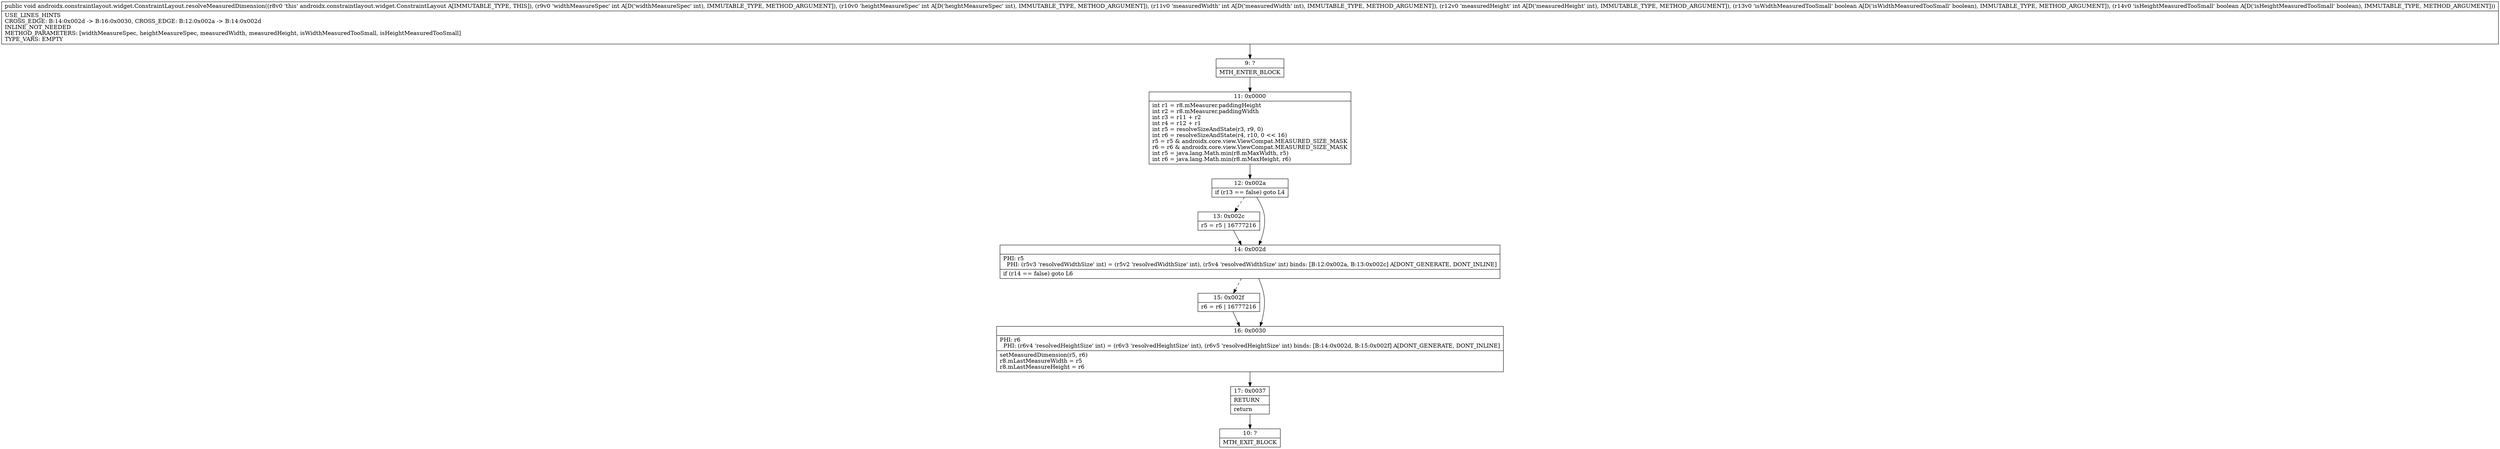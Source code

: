 digraph "CFG forandroidx.constraintlayout.widget.ConstraintLayout.resolveMeasuredDimension(IIIIZZ)V" {
Node_9 [shape=record,label="{9\:\ ?|MTH_ENTER_BLOCK\l}"];
Node_11 [shape=record,label="{11\:\ 0x0000|int r1 = r8.mMeasurer.paddingHeight\lint r2 = r8.mMeasurer.paddingWidth\lint r3 = r11 + r2\lint r4 = r12 + r1\lint r5 = resolveSizeAndState(r3, r9, 0)\lint r6 = resolveSizeAndState(r4, r10, 0 \<\< 16)\lr5 = r5 & androidx.core.view.ViewCompat.MEASURED_SIZE_MASK\lr6 = r6 & androidx.core.view.ViewCompat.MEASURED_SIZE_MASK\lint r5 = java.lang.Math.min(r8.mMaxWidth, r5)\lint r6 = java.lang.Math.min(r8.mMaxHeight, r6)\l}"];
Node_12 [shape=record,label="{12\:\ 0x002a|if (r13 == false) goto L4\l}"];
Node_13 [shape=record,label="{13\:\ 0x002c|r5 = r5 \| 16777216\l}"];
Node_14 [shape=record,label="{14\:\ 0x002d|PHI: r5 \l  PHI: (r5v3 'resolvedWidthSize' int) = (r5v2 'resolvedWidthSize' int), (r5v4 'resolvedWidthSize' int) binds: [B:12:0x002a, B:13:0x002c] A[DONT_GENERATE, DONT_INLINE]\l|if (r14 == false) goto L6\l}"];
Node_15 [shape=record,label="{15\:\ 0x002f|r6 = r6 \| 16777216\l}"];
Node_16 [shape=record,label="{16\:\ 0x0030|PHI: r6 \l  PHI: (r6v4 'resolvedHeightSize' int) = (r6v3 'resolvedHeightSize' int), (r6v5 'resolvedHeightSize' int) binds: [B:14:0x002d, B:15:0x002f] A[DONT_GENERATE, DONT_INLINE]\l|setMeasuredDimension(r5, r6)\lr8.mLastMeasureWidth = r5\lr8.mLastMeasureHeight = r6\l}"];
Node_17 [shape=record,label="{17\:\ 0x0037|RETURN\l|return\l}"];
Node_10 [shape=record,label="{10\:\ ?|MTH_EXIT_BLOCK\l}"];
MethodNode[shape=record,label="{public void androidx.constraintlayout.widget.ConstraintLayout.resolveMeasuredDimension((r8v0 'this' androidx.constraintlayout.widget.ConstraintLayout A[IMMUTABLE_TYPE, THIS]), (r9v0 'widthMeasureSpec' int A[D('widthMeasureSpec' int), IMMUTABLE_TYPE, METHOD_ARGUMENT]), (r10v0 'heightMeasureSpec' int A[D('heightMeasureSpec' int), IMMUTABLE_TYPE, METHOD_ARGUMENT]), (r11v0 'measuredWidth' int A[D('measuredWidth' int), IMMUTABLE_TYPE, METHOD_ARGUMENT]), (r12v0 'measuredHeight' int A[D('measuredHeight' int), IMMUTABLE_TYPE, METHOD_ARGUMENT]), (r13v0 'isWidthMeasuredTooSmall' boolean A[D('isWidthMeasuredTooSmall' boolean), IMMUTABLE_TYPE, METHOD_ARGUMENT]), (r14v0 'isHeightMeasuredTooSmall' boolean A[D('isHeightMeasuredTooSmall' boolean), IMMUTABLE_TYPE, METHOD_ARGUMENT]))  | USE_LINES_HINTS\lCROSS_EDGE: B:14:0x002d \-\> B:16:0x0030, CROSS_EDGE: B:12:0x002a \-\> B:14:0x002d\lINLINE_NOT_NEEDED\lMETHOD_PARAMETERS: [widthMeasureSpec, heightMeasureSpec, measuredWidth, measuredHeight, isWidthMeasuredTooSmall, isHeightMeasuredTooSmall]\lTYPE_VARS: EMPTY\l}"];
MethodNode -> Node_9;Node_9 -> Node_11;
Node_11 -> Node_12;
Node_12 -> Node_13[style=dashed];
Node_12 -> Node_14;
Node_13 -> Node_14;
Node_14 -> Node_15[style=dashed];
Node_14 -> Node_16;
Node_15 -> Node_16;
Node_16 -> Node_17;
Node_17 -> Node_10;
}

